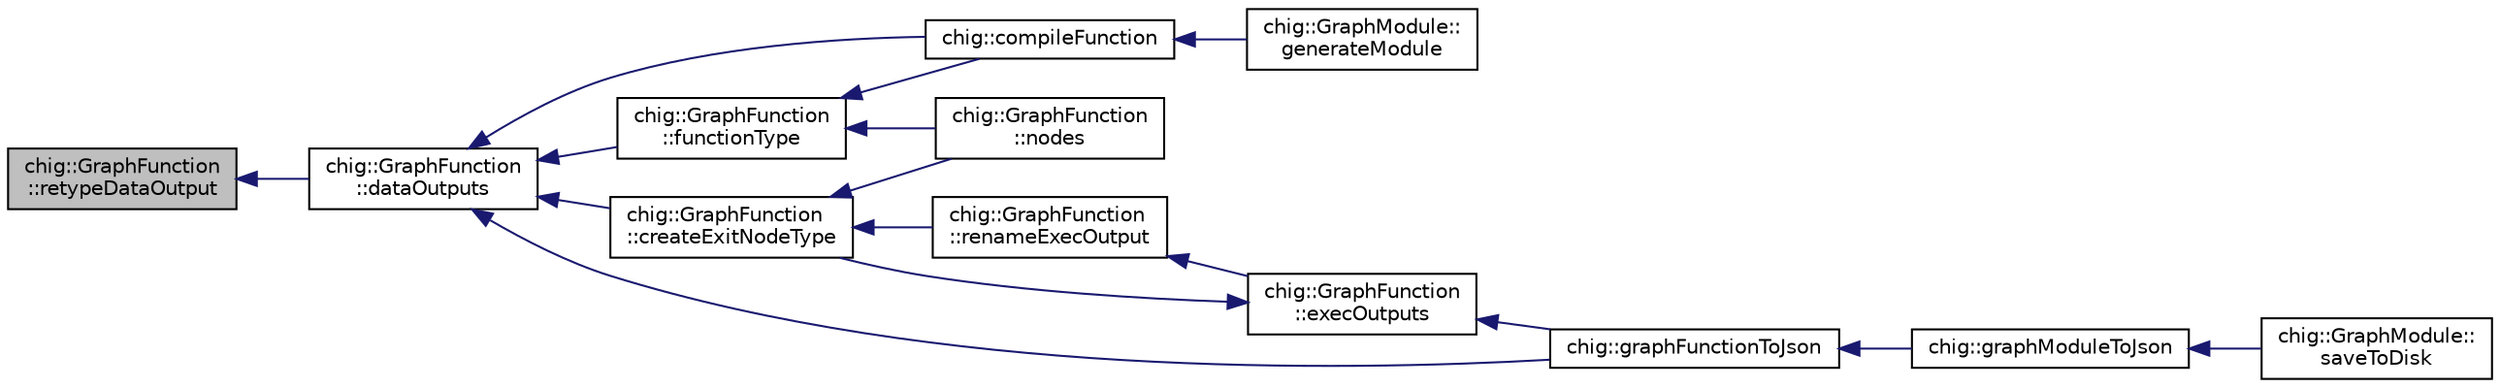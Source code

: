 digraph "chig::GraphFunction::retypeDataOutput"
{
 // INTERACTIVE_SVG=YES
  edge [fontname="Helvetica",fontsize="10",labelfontname="Helvetica",labelfontsize="10"];
  node [fontname="Helvetica",fontsize="10",shape=record];
  rankdir="LR";
  Node789 [label="chig::GraphFunction\l::retypeDataOutput",height=0.2,width=0.4,color="black", fillcolor="grey75", style="filled", fontcolor="black"];
  Node789 -> Node790 [dir="back",color="midnightblue",fontsize="10",style="solid",fontname="Helvetica"];
  Node790 [label="chig::GraphFunction\l::dataOutputs",height=0.2,width=0.4,color="black", fillcolor="white", style="filled",URL="$structchig_1_1GraphFunction.html#a94dca2e45795b16d6b4fe0be6c07f250",tooltip="Get the function data outputs in the format {type, docstring}. "];
  Node790 -> Node791 [dir="back",color="midnightblue",fontsize="10",style="solid",fontname="Helvetica"];
  Node791 [label="chig::compileFunction",height=0.2,width=0.4,color="black", fillcolor="white", style="filled",URL="$namespacechig.html#a4f26546c4bc76c31cc822d0365be0f30",tooltip="Compile the graph to an llvm::Function (usually called from JsonModule::generateModule) ..."];
  Node791 -> Node792 [dir="back",color="midnightblue",fontsize="10",style="solid",fontname="Helvetica"];
  Node792 [label="chig::GraphModule::\lgenerateModule",height=0.2,width=0.4,color="black", fillcolor="white", style="filled",URL="$structchig_1_1GraphModule.html#a4c3a1ba833c0bd7e9a3daf0fd42eb6c6",tooltip="Generate a llvm::Module from the module. "];
  Node790 -> Node793 [dir="back",color="midnightblue",fontsize="10",style="solid",fontname="Helvetica"];
  Node793 [label="chig::GraphFunction\l::createExitNodeType",height=0.2,width=0.4,color="black", fillcolor="white", style="filled",URL="$structchig_1_1GraphFunction.html#ac7c52122fef0c74d9d0ee04af9a741c4",tooltip="Create a fresh NodeType for an exit. "];
  Node793 -> Node794 [dir="back",color="midnightblue",fontsize="10",style="solid",fontname="Helvetica"];
  Node794 [label="chig::GraphFunction\l::nodes",height=0.2,width=0.4,color="black", fillcolor="white", style="filled",URL="$structchig_1_1GraphFunction.html#aed770126edca8a167de5e44582e646de"];
  Node793 -> Node795 [dir="back",color="midnightblue",fontsize="10",style="solid",fontname="Helvetica"];
  Node795 [label="chig::GraphFunction\l::renameExecOutput",height=0.2,width=0.4,color="black", fillcolor="white", style="filled",URL="$structchig_1_1GraphFunction.html#a242c9e82374bc304966506efd81ed0f5",tooltip="Rename an exec output If idx is out of range, this function does nothing. "];
  Node795 -> Node796 [dir="back",color="midnightblue",fontsize="10",style="solid",fontname="Helvetica"];
  Node796 [label="chig::GraphFunction\l::execOutputs",height=0.2,width=0.4,color="black", fillcolor="white", style="filled",URL="$structchig_1_1GraphFunction.html#ae155f716b072ef5f8e3ba064ae7ef8c0",tooltip="Get the function exec outputs. "];
  Node796 -> Node793 [dir="back",color="midnightblue",fontsize="10",style="solid",fontname="Helvetica"];
  Node796 -> Node797 [dir="back",color="midnightblue",fontsize="10",style="solid",fontname="Helvetica"];
  Node797 [label="chig::graphFunctionToJson",height=0.2,width=0.4,color="black", fillcolor="white", style="filled",URL="$namespacechig.html#ad0fd9448ab1cd1d73351fad5967a7b9b",tooltip="Serialize a GraphFunction to json. "];
  Node797 -> Node798 [dir="back",color="midnightblue",fontsize="10",style="solid",fontname="Helvetica"];
  Node798 [label="chig::graphModuleToJson",height=0.2,width=0.4,color="black", fillcolor="white", style="filled",URL="$namespacechig.html#aaef3bb08f472ae32b2d3b292e69a007a",tooltip="Serialize a JsonModule to json. "];
  Node798 -> Node799 [dir="back",color="midnightblue",fontsize="10",style="solid",fontname="Helvetica"];
  Node799 [label="chig::GraphModule::\lsaveToDisk",height=0.2,width=0.4,color="black", fillcolor="white", style="filled",URL="$structchig_1_1GraphModule.html#accb1a64da697a29e28d78a9a09bd52ff",tooltip="Serialize to disk in the context. "];
  Node790 -> Node800 [dir="back",color="midnightblue",fontsize="10",style="solid",fontname="Helvetica"];
  Node800 [label="chig::GraphFunction\l::functionType",height=0.2,width=0.4,color="black", fillcolor="white", style="filled",URL="$structchig_1_1GraphFunction.html#a6aae3374651aca2f0973c81ecae2d848",tooltip="Get the LLVM function type for the function. "];
  Node800 -> Node791 [dir="back",color="midnightblue",fontsize="10",style="solid",fontname="Helvetica"];
  Node800 -> Node794 [dir="back",color="midnightblue",fontsize="10",style="solid",fontname="Helvetica"];
  Node790 -> Node797 [dir="back",color="midnightblue",fontsize="10",style="solid",fontname="Helvetica"];
}
